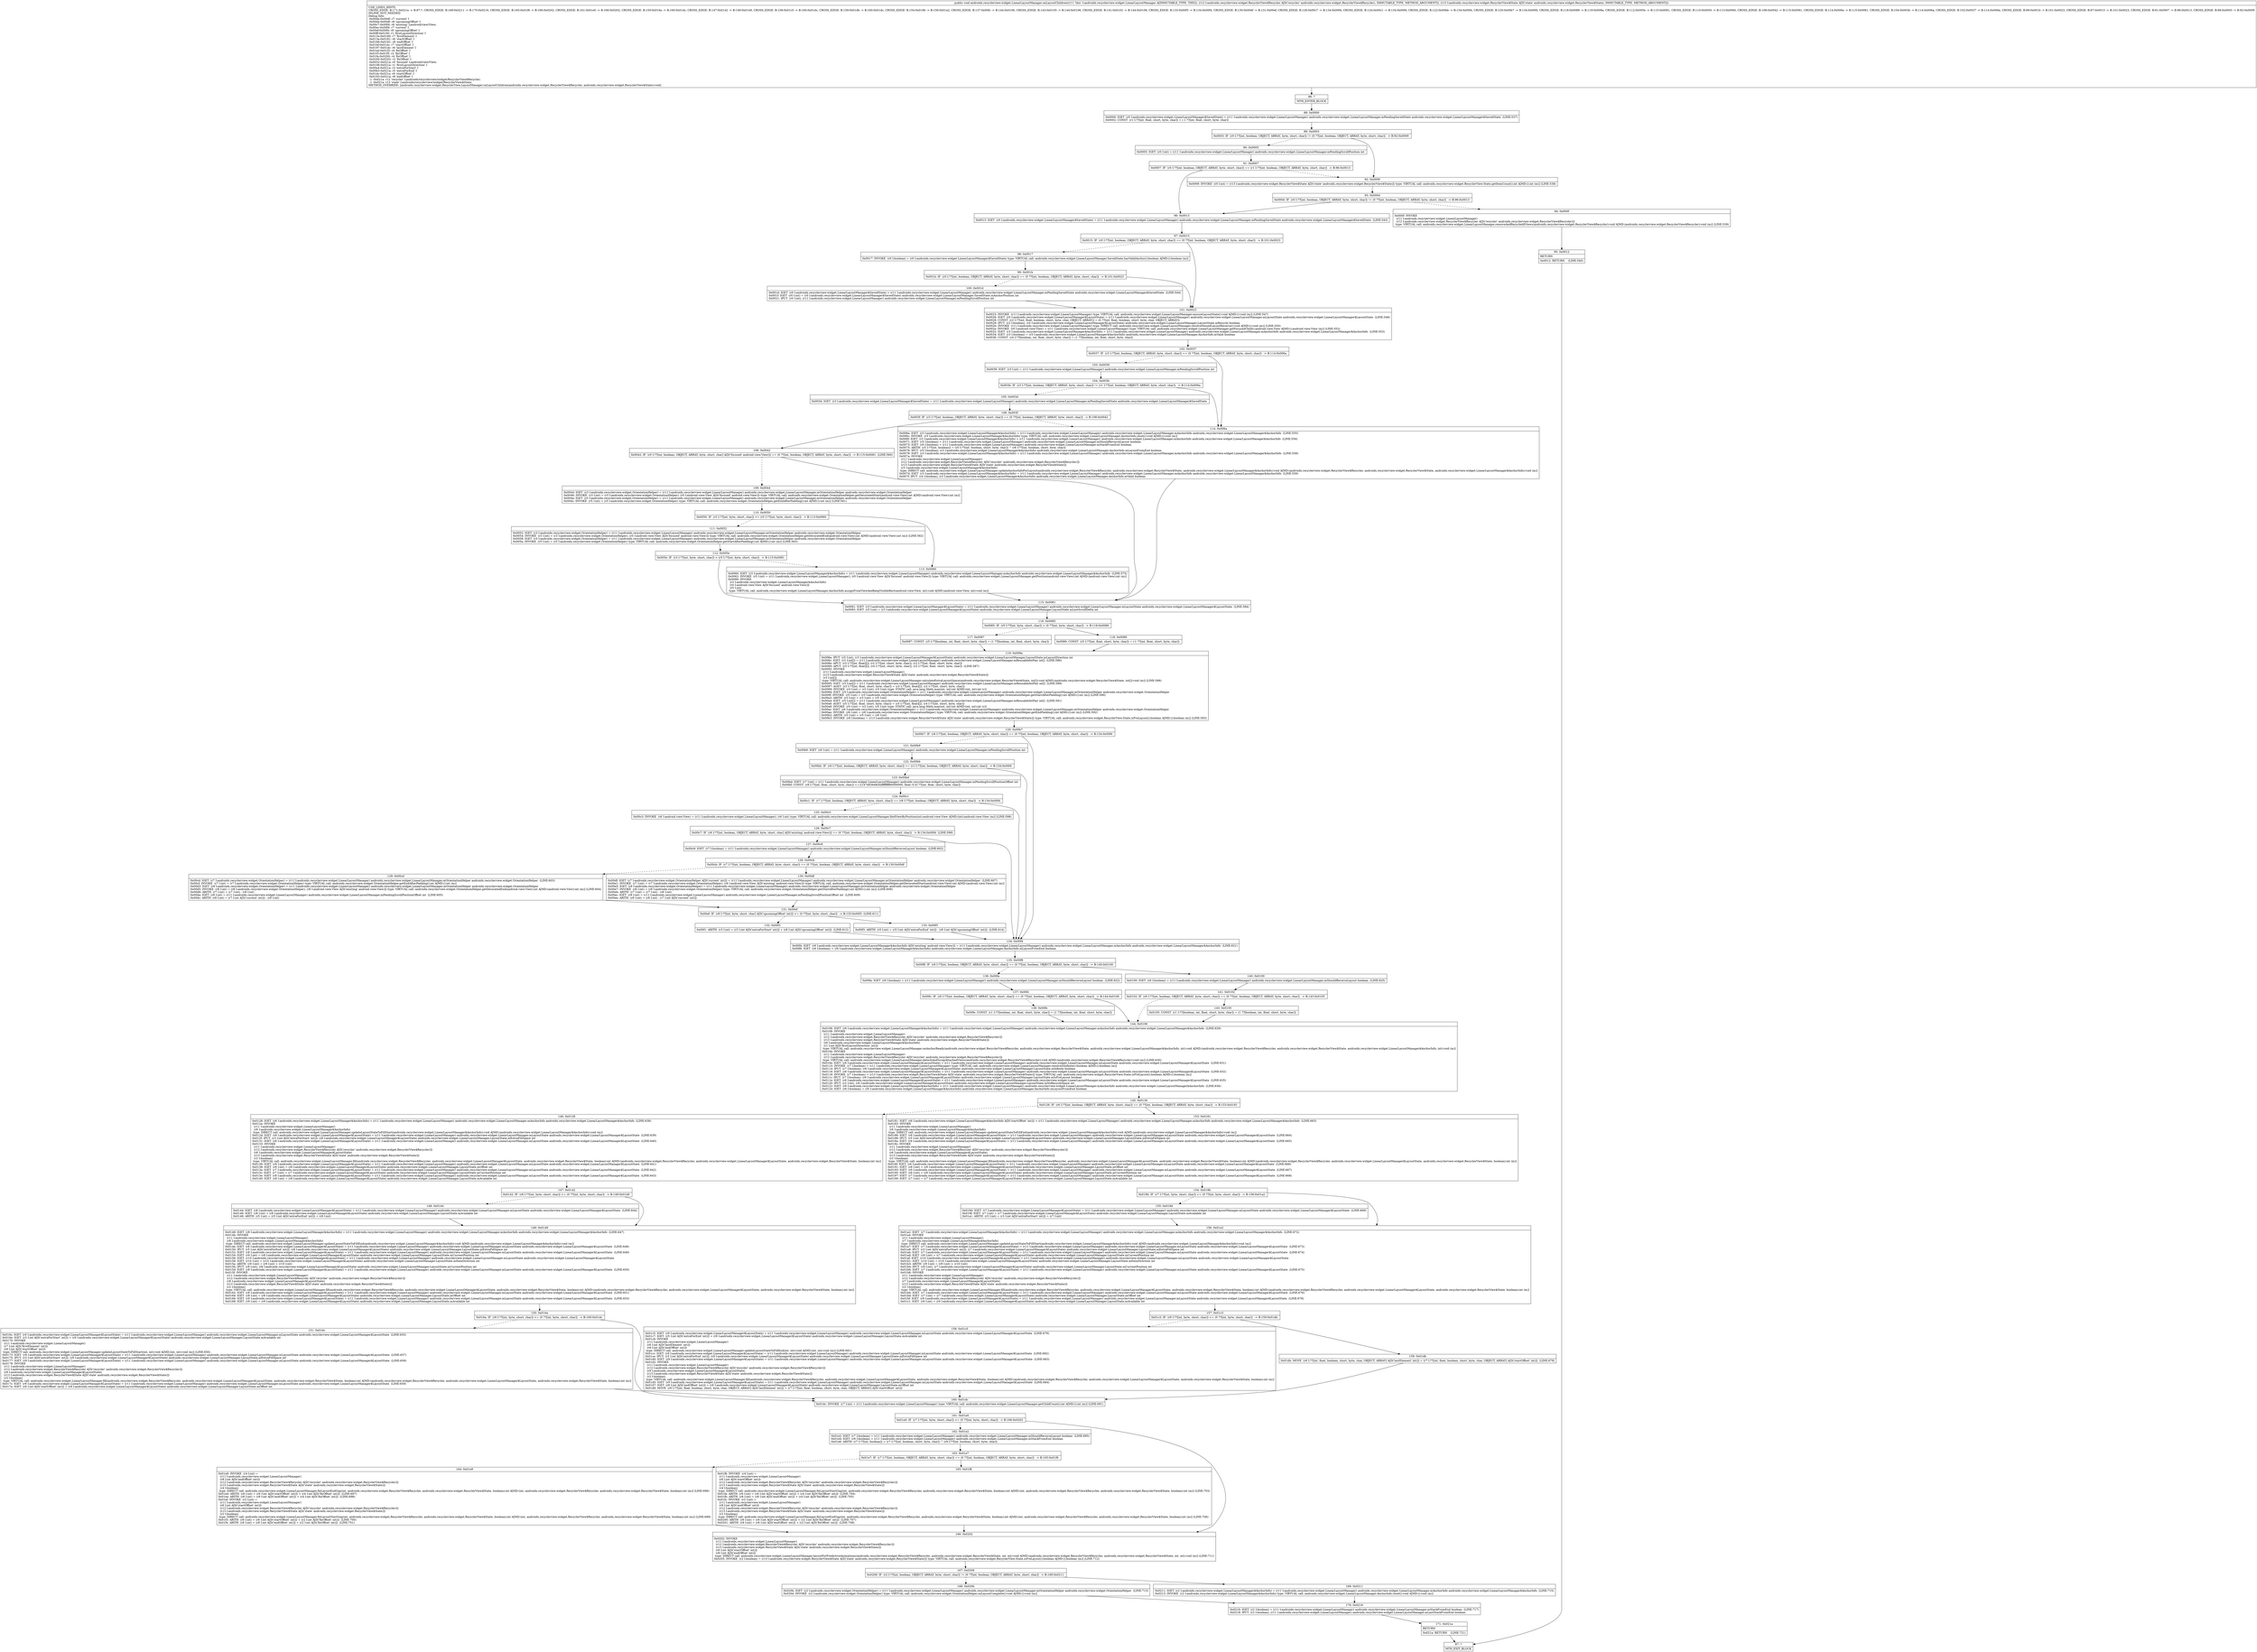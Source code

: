 digraph "CFG forandroidx.recyclerview.widget.LinearLayoutManager.onLayoutChildren(Landroidx\/recyclerview\/widget\/RecyclerView$Recycler;Landroidx\/recyclerview\/widget\/RecyclerView$State;)V" {
Node_86 [shape=record,label="{86\:\ ?|MTH_ENTER_BLOCK\l}"];
Node_88 [shape=record,label="{88\:\ 0x0000|0x0000: IGET  (r0 I:androidx.recyclerview.widget.LinearLayoutManager$SavedState) = (r11 I:androidx.recyclerview.widget.LinearLayoutManager) androidx.recyclerview.widget.LinearLayoutManager.mPendingSavedState androidx.recyclerview.widget.LinearLayoutManager$SavedState  (LINE:537)\l0x0002: CONST  (r1 I:??[int, float, short, byte, char]) = (\-1 ??[int, float, short, byte, char]) \l}"];
Node_89 [shape=record,label="{89\:\ 0x0003|0x0003: IF  (r0 I:??[int, boolean, OBJECT, ARRAY, byte, short, char]) != (0 ??[int, boolean, OBJECT, ARRAY, byte, short, char])  \-\> B:92:0x0009 \l}"];
Node_90 [shape=record,label="{90\:\ 0x0005|0x0005: IGET  (r0 I:int) = (r11 I:androidx.recyclerview.widget.LinearLayoutManager) androidx.recyclerview.widget.LinearLayoutManager.mPendingScrollPosition int \l}"];
Node_91 [shape=record,label="{91\:\ 0x0007|0x0007: IF  (r0 I:??[int, boolean, OBJECT, ARRAY, byte, short, char]) == (r1 I:??[int, boolean, OBJECT, ARRAY, byte, short, char])  \-\> B:96:0x0013 \l}"];
Node_96 [shape=record,label="{96\:\ 0x0013|0x0013: IGET  (r0 I:androidx.recyclerview.widget.LinearLayoutManager$SavedState) = (r11 I:androidx.recyclerview.widget.LinearLayoutManager) androidx.recyclerview.widget.LinearLayoutManager.mPendingSavedState androidx.recyclerview.widget.LinearLayoutManager$SavedState  (LINE:543)\l}"];
Node_97 [shape=record,label="{97\:\ 0x0015|0x0015: IF  (r0 I:??[int, boolean, OBJECT, ARRAY, byte, short, char]) == (0 ??[int, boolean, OBJECT, ARRAY, byte, short, char])  \-\> B:101:0x0023 \l}"];
Node_98 [shape=record,label="{98\:\ 0x0017|0x0017: INVOKE  (r0 I:boolean) = (r0 I:androidx.recyclerview.widget.LinearLayoutManager$SavedState) type: VIRTUAL call: androidx.recyclerview.widget.LinearLayoutManager.SavedState.hasValidAnchor():boolean A[MD:():boolean (m)]\l}"];
Node_99 [shape=record,label="{99\:\ 0x001b|0x001b: IF  (r0 I:??[int, boolean, OBJECT, ARRAY, byte, short, char]) == (0 ??[int, boolean, OBJECT, ARRAY, byte, short, char])  \-\> B:101:0x0023 \l}"];
Node_100 [shape=record,label="{100\:\ 0x001d|0x001d: IGET  (r0 I:androidx.recyclerview.widget.LinearLayoutManager$SavedState) = (r11 I:androidx.recyclerview.widget.LinearLayoutManager) androidx.recyclerview.widget.LinearLayoutManager.mPendingSavedState androidx.recyclerview.widget.LinearLayoutManager$SavedState  (LINE:544)\l0x001f: IGET  (r0 I:int) = (r0 I:androidx.recyclerview.widget.LinearLayoutManager$SavedState) androidx.recyclerview.widget.LinearLayoutManager.SavedState.mAnchorPosition int \l0x0021: IPUT  (r0 I:int), (r11 I:androidx.recyclerview.widget.LinearLayoutManager) androidx.recyclerview.widget.LinearLayoutManager.mPendingScrollPosition int \l}"];
Node_101 [shape=record,label="{101\:\ 0x0023|0x0023: INVOKE  (r11 I:androidx.recyclerview.widget.LinearLayoutManager) type: VIRTUAL call: androidx.recyclerview.widget.LinearLayoutManager.ensureLayoutState():void A[MD:():void (m)] (LINE:547)\l0x0026: IGET  (r0 I:androidx.recyclerview.widget.LinearLayoutManager$LayoutState) = (r11 I:androidx.recyclerview.widget.LinearLayoutManager) androidx.recyclerview.widget.LinearLayoutManager.mLayoutState androidx.recyclerview.widget.LinearLayoutManager$LayoutState  (LINE:548)\l0x0028: CONST  (r2 I:??[int, float, boolean, short, byte, char, OBJECT, ARRAY]) = (0 ??[int, float, boolean, short, byte, char, OBJECT, ARRAY]) \l0x0029: IPUT  (r2 I:boolean), (r0 I:androidx.recyclerview.widget.LinearLayoutManager$LayoutState) androidx.recyclerview.widget.LinearLayoutManager.LayoutState.mRecycle boolean \l0x002b: INVOKE  (r11 I:androidx.recyclerview.widget.LinearLayoutManager) type: DIRECT call: androidx.recyclerview.widget.LinearLayoutManager.resolveShouldLayoutReverse():void A[MD:():void (m)] (LINE:550)\l0x002e: INVOKE  (r0 I:android.view.View) = (r11 I:androidx.recyclerview.widget.LinearLayoutManager) type: VIRTUAL call: androidx.recyclerview.widget.LinearLayoutManager.getFocusedChild():android.view.View A[MD:():android.view.View (m)] (LINE:552)\l0x0032: IGET  (r3 I:androidx.recyclerview.widget.LinearLayoutManager$AnchorInfo) = (r11 I:androidx.recyclerview.widget.LinearLayoutManager) androidx.recyclerview.widget.LinearLayoutManager.mAnchorInfo androidx.recyclerview.widget.LinearLayoutManager$AnchorInfo  (LINE:553)\l0x0034: IGET  (r3 I:boolean) = (r3 I:androidx.recyclerview.widget.LinearLayoutManager$AnchorInfo) androidx.recyclerview.widget.LinearLayoutManager.AnchorInfo.mValid boolean \l0x0036: CONST  (r4 I:??[boolean, int, float, short, byte, char]) = (1 ??[boolean, int, float, short, byte, char]) \l}"];
Node_102 [shape=record,label="{102\:\ 0x0037|0x0037: IF  (r3 I:??[int, boolean, OBJECT, ARRAY, byte, short, char]) == (0 ??[int, boolean, OBJECT, ARRAY, byte, short, char])  \-\> B:114:0x006a \l}"];
Node_103 [shape=record,label="{103\:\ 0x0039|0x0039: IGET  (r3 I:int) = (r11 I:androidx.recyclerview.widget.LinearLayoutManager) androidx.recyclerview.widget.LinearLayoutManager.mPendingScrollPosition int \l}"];
Node_104 [shape=record,label="{104\:\ 0x003b|0x003b: IF  (r3 I:??[int, boolean, OBJECT, ARRAY, byte, short, char]) != (r1 I:??[int, boolean, OBJECT, ARRAY, byte, short, char])  \-\> B:114:0x006a \l}"];
Node_105 [shape=record,label="{105\:\ 0x003d|0x003d: IGET  (r3 I:androidx.recyclerview.widget.LinearLayoutManager$SavedState) = (r11 I:androidx.recyclerview.widget.LinearLayoutManager) androidx.recyclerview.widget.LinearLayoutManager.mPendingSavedState androidx.recyclerview.widget.LinearLayoutManager$SavedState \l}"];
Node_106 [shape=record,label="{106\:\ 0x003f|0x003f: IF  (r3 I:??[int, boolean, OBJECT, ARRAY, byte, short, char]) == (0 ??[int, boolean, OBJECT, ARRAY, byte, short, char])  \-\> B:108:0x0042 \l}"];
Node_108 [shape=record,label="{108\:\ 0x0042|0x0042: IF  (r0 I:??[int, boolean, OBJECT, ARRAY, byte, short, char] A[D('focused' android.view.View)]) == (0 ??[int, boolean, OBJECT, ARRAY, byte, short, char])  \-\> B:115:0x0081  (LINE:560)\l}"];
Node_109 [shape=record,label="{109\:\ 0x0044|0x0044: IGET  (r3 I:androidx.recyclerview.widget.OrientationHelper) = (r11 I:androidx.recyclerview.widget.LinearLayoutManager) androidx.recyclerview.widget.LinearLayoutManager.mOrientationHelper androidx.recyclerview.widget.OrientationHelper \l0x0046: INVOKE  (r3 I:int) = (r3 I:androidx.recyclerview.widget.OrientationHelper), (r0 I:android.view.View A[D('focused' android.view.View)]) type: VIRTUAL call: androidx.recyclerview.widget.OrientationHelper.getDecoratedStart(android.view.View):int A[MD:(android.view.View):int (m)]\l0x004a: IGET  (r5 I:androidx.recyclerview.widget.OrientationHelper) = (r11 I:androidx.recyclerview.widget.LinearLayoutManager) androidx.recyclerview.widget.LinearLayoutManager.mOrientationHelper androidx.recyclerview.widget.OrientationHelper \l0x004c: INVOKE  (r5 I:int) = (r5 I:androidx.recyclerview.widget.OrientationHelper) type: VIRTUAL call: androidx.recyclerview.widget.OrientationHelper.getEndAfterPadding():int A[MD:():int (m)] (LINE:561)\l}"];
Node_110 [shape=record,label="{110\:\ 0x0050|0x0050: IF  (r3 I:??[int, byte, short, char]) \>= (r5 I:??[int, byte, short, char])  \-\> B:113:0x0060 \l}"];
Node_111 [shape=record,label="{111\:\ 0x0052|0x0052: IGET  (r3 I:androidx.recyclerview.widget.OrientationHelper) = (r11 I:androidx.recyclerview.widget.LinearLayoutManager) androidx.recyclerview.widget.LinearLayoutManager.mOrientationHelper androidx.recyclerview.widget.OrientationHelper \l0x0054: INVOKE  (r3 I:int) = (r3 I:androidx.recyclerview.widget.OrientationHelper), (r0 I:android.view.View A[D('focused' android.view.View)]) type: VIRTUAL call: androidx.recyclerview.widget.OrientationHelper.getDecoratedEnd(android.view.View):int A[MD:(android.view.View):int (m)] (LINE:562)\l0x0058: IGET  (r5 I:androidx.recyclerview.widget.OrientationHelper) = (r11 I:androidx.recyclerview.widget.LinearLayoutManager) androidx.recyclerview.widget.LinearLayoutManager.mOrientationHelper androidx.recyclerview.widget.OrientationHelper \l0x005a: INVOKE  (r5 I:int) = (r5 I:androidx.recyclerview.widget.OrientationHelper) type: VIRTUAL call: androidx.recyclerview.widget.OrientationHelper.getStartAfterPadding():int A[MD:():int (m)] (LINE:563)\l}"];
Node_112 [shape=record,label="{112\:\ 0x005e|0x005e: IF  (r3 I:??[int, byte, short, char]) \> (r5 I:??[int, byte, short, char])  \-\> B:115:0x0081 \l}"];
Node_113 [shape=record,label="{113\:\ 0x0060|0x0060: IGET  (r3 I:androidx.recyclerview.widget.LinearLayoutManager$AnchorInfo) = (r11 I:androidx.recyclerview.widget.LinearLayoutManager) androidx.recyclerview.widget.LinearLayoutManager.mAnchorInfo androidx.recyclerview.widget.LinearLayoutManager$AnchorInfo  (LINE:575)\l0x0062: INVOKE  (r5 I:int) = (r11 I:androidx.recyclerview.widget.LinearLayoutManager), (r0 I:android.view.View A[D('focused' android.view.View)]) type: VIRTUAL call: androidx.recyclerview.widget.LinearLayoutManager.getPosition(android.view.View):int A[MD:(android.view.View):int (m)]\l0x0066: INVOKE  \l  (r3 I:androidx.recyclerview.widget.LinearLayoutManager$AnchorInfo)\l  (r0 I:android.view.View A[D('focused' android.view.View)])\l  (r5 I:int)\l type: VIRTUAL call: androidx.recyclerview.widget.LinearLayoutManager.AnchorInfo.assignFromViewAndKeepVisibleRect(android.view.View, int):void A[MD:(android.view.View, int):void (m)]\l}"];
Node_115 [shape=record,label="{115\:\ 0x0081|0x0081: IGET  (r3 I:androidx.recyclerview.widget.LinearLayoutManager$LayoutState) = (r11 I:androidx.recyclerview.widget.LinearLayoutManager) androidx.recyclerview.widget.LinearLayoutManager.mLayoutState androidx.recyclerview.widget.LinearLayoutManager$LayoutState  (LINE:584)\l0x0083: IGET  (r5 I:int) = (r3 I:androidx.recyclerview.widget.LinearLayoutManager$LayoutState) androidx.recyclerview.widget.LinearLayoutManager.LayoutState.mLastScrollDelta int \l}"];
Node_116 [shape=record,label="{116\:\ 0x0085|0x0085: IF  (r5 I:??[int, byte, short, char]) \< (0 ??[int, byte, short, char])  \-\> B:118:0x0089 \l}"];
Node_117 [shape=record,label="{117\:\ 0x0087|0x0087: CONST  (r5 I:??[boolean, int, float, short, byte, char]) = (1 ??[boolean, int, float, short, byte, char]) \l}"];
Node_119 [shape=record,label="{119\:\ 0x008a|0x008a: IPUT  (r5 I:int), (r3 I:androidx.recyclerview.widget.LinearLayoutManager$LayoutState) androidx.recyclerview.widget.LinearLayoutManager.LayoutState.mLayoutDirection int \l0x008c: IGET  (r3 I:int[]) = (r11 I:androidx.recyclerview.widget.LinearLayoutManager) androidx.recyclerview.widget.LinearLayoutManager.mReusableIntPair int[]  (LINE:586)\l0x008e: APUT  (r3 I:??[int, float][]), (r2 I:??[int, short, byte, char]), (r2 I:??[int, float, short, byte, char]) \l0x0090: APUT  (r3 I:??[int, float][]), (r4 I:??[int, short, byte, char]), (r2 I:??[int, float, short, byte, char])  (LINE:587)\l0x0092: INVOKE  \l  (r11 I:androidx.recyclerview.widget.LinearLayoutManager)\l  (r13 I:androidx.recyclerview.widget.RecyclerView$State A[D('state' androidx.recyclerview.widget.RecyclerView$State)])\l  (r3 I:int[])\l type: VIRTUAL call: androidx.recyclerview.widget.LinearLayoutManager.calculateExtraLayoutSpace(androidx.recyclerview.widget.RecyclerView$State, int[]):void A[MD:(androidx.recyclerview.widget.RecyclerView$State, int[]):void (m)] (LINE:588)\l0x0095: IGET  (r3 I:int[]) = (r11 I:androidx.recyclerview.widget.LinearLayoutManager) androidx.recyclerview.widget.LinearLayoutManager.mReusableIntPair int[]  (LINE:589)\l0x0097: AGET  (r3 I:??[int, float, short, byte, char]) = (r3 I:??[int, float][]), (r2 I:??[int, short, byte, char]) \l0x0099: INVOKE  (r3 I:int) = (r2 I:int), (r3 I:int) type: STATIC call: java.lang.Math.max(int, int):int A[MD:(int, int):int (c)]\l0x009d: IGET  (r5 I:androidx.recyclerview.widget.OrientationHelper) = (r11 I:androidx.recyclerview.widget.LinearLayoutManager) androidx.recyclerview.widget.LinearLayoutManager.mOrientationHelper androidx.recyclerview.widget.OrientationHelper \l0x009f: INVOKE  (r5 I:int) = (r5 I:androidx.recyclerview.widget.OrientationHelper) type: VIRTUAL call: androidx.recyclerview.widget.OrientationHelper.getStartAfterPadding():int A[MD:():int (m)] (LINE:590)\l0x00a3: ARITH  (r3 I:int) = (r3 I:int) + (r5 I:int) \l0x00a4: IGET  (r5 I:int[]) = (r11 I:androidx.recyclerview.widget.LinearLayoutManager) androidx.recyclerview.widget.LinearLayoutManager.mReusableIntPair int[]  (LINE:591)\l0x00a6: AGET  (r5 I:??[int, float, short, byte, char]) = (r5 I:??[int, float][]), (r4 I:??[int, short, byte, char]) \l0x00a8: INVOKE  (r5 I:int) = (r2 I:int), (r5 I:int) type: STATIC call: java.lang.Math.max(int, int):int A[MD:(int, int):int (c)]\l0x00ac: IGET  (r6 I:androidx.recyclerview.widget.OrientationHelper) = (r11 I:androidx.recyclerview.widget.LinearLayoutManager) androidx.recyclerview.widget.LinearLayoutManager.mOrientationHelper androidx.recyclerview.widget.OrientationHelper \l0x00ae: INVOKE  (r6 I:int) = (r6 I:androidx.recyclerview.widget.OrientationHelper) type: VIRTUAL call: androidx.recyclerview.widget.OrientationHelper.getEndPadding():int A[MD:():int (m)] (LINE:592)\l0x00b2: ARITH  (r5 I:int) = (r5 I:int) + (r6 I:int) \l0x00b3: INVOKE  (r6 I:boolean) = (r13 I:androidx.recyclerview.widget.RecyclerView$State A[D('state' androidx.recyclerview.widget.RecyclerView$State)]) type: VIRTUAL call: androidx.recyclerview.widget.RecyclerView.State.isPreLayout():boolean A[MD:():boolean (m)] (LINE:593)\l}"];
Node_120 [shape=record,label="{120\:\ 0x00b7|0x00b7: IF  (r6 I:??[int, boolean, OBJECT, ARRAY, byte, short, char]) == (0 ??[int, boolean, OBJECT, ARRAY, byte, short, char])  \-\> B:134:0x00f4 \l}"];
Node_121 [shape=record,label="{121\:\ 0x00b9|0x00b9: IGET  (r6 I:int) = (r11 I:androidx.recyclerview.widget.LinearLayoutManager) androidx.recyclerview.widget.LinearLayoutManager.mPendingScrollPosition int \l}"];
Node_122 [shape=record,label="{122\:\ 0x00bb|0x00bb: IF  (r6 I:??[int, boolean, OBJECT, ARRAY, byte, short, char]) == (r1 I:??[int, boolean, OBJECT, ARRAY, byte, short, char])  \-\> B:134:0x00f4 \l}"];
Node_123 [shape=record,label="{123\:\ 0x00bd|0x00bd: IGET  (r7 I:int) = (r11 I:androidx.recyclerview.widget.LinearLayoutManager) androidx.recyclerview.widget.LinearLayoutManager.mPendingScrollPositionOffset int \l0x00bf: CONST  (r8 I:??[int, float, short, byte, char]) = (\-2147483648(0xffffffff80000000, float:\-0.0) ??[int, float, short, byte, char]) \l}"];
Node_124 [shape=record,label="{124\:\ 0x00c1|0x00c1: IF  (r7 I:??[int, boolean, OBJECT, ARRAY, byte, short, char]) == (r8 I:??[int, boolean, OBJECT, ARRAY, byte, short, char])  \-\> B:134:0x00f4 \l}"];
Node_125 [shape=record,label="{125\:\ 0x00c3|0x00c3: INVOKE  (r6 I:android.view.View) = (r11 I:androidx.recyclerview.widget.LinearLayoutManager), (r6 I:int) type: VIRTUAL call: androidx.recyclerview.widget.LinearLayoutManager.findViewByPosition(int):android.view.View A[MD:(int):android.view.View (m)] (LINE:598)\l}"];
Node_126 [shape=record,label="{126\:\ 0x00c7|0x00c7: IF  (r6 I:??[int, boolean, OBJECT, ARRAY, byte, short, char] A[D('existing' android.view.View)]) == (0 ??[int, boolean, OBJECT, ARRAY, byte, short, char])  \-\> B:134:0x00f4  (LINE:599)\l}"];
Node_127 [shape=record,label="{127\:\ 0x00c9|0x00c9: IGET  (r7 I:boolean) = (r11 I:androidx.recyclerview.widget.LinearLayoutManager) androidx.recyclerview.widget.LinearLayoutManager.mShouldReverseLayout boolean  (LINE:602)\l}"];
Node_128 [shape=record,label="{128\:\ 0x00cb|0x00cb: IF  (r7 I:??[int, boolean, OBJECT, ARRAY, byte, short, char]) == (0 ??[int, boolean, OBJECT, ARRAY, byte, short, char])  \-\> B:130:0x00df \l}"];
Node_129 [shape=record,label="{129\:\ 0x00cd|0x00cd: IGET  (r7 I:androidx.recyclerview.widget.OrientationHelper) = (r11 I:androidx.recyclerview.widget.LinearLayoutManager) androidx.recyclerview.widget.LinearLayoutManager.mOrientationHelper androidx.recyclerview.widget.OrientationHelper  (LINE:603)\l0x00cf: INVOKE  (r7 I:int) = (r7 I:androidx.recyclerview.widget.OrientationHelper) type: VIRTUAL call: androidx.recyclerview.widget.OrientationHelper.getEndAfterPadding():int A[MD:():int (m)]\l0x00d3: IGET  (r8 I:androidx.recyclerview.widget.OrientationHelper) = (r11 I:androidx.recyclerview.widget.LinearLayoutManager) androidx.recyclerview.widget.LinearLayoutManager.mOrientationHelper androidx.recyclerview.widget.OrientationHelper \l0x00d5: INVOKE  (r8 I:int) = (r8 I:androidx.recyclerview.widget.OrientationHelper), (r6 I:android.view.View A[D('existing' android.view.View)]) type: VIRTUAL call: androidx.recyclerview.widget.OrientationHelper.getDecoratedEnd(android.view.View):int A[MD:(android.view.View):int (m)] (LINE:604)\l0x00d9: ARITH  (r7 I:int) = (r7 I:int) \- (r8 I:int) \l0x00da: IGET  (r8 I:int) = (r11 I:androidx.recyclerview.widget.LinearLayoutManager) androidx.recyclerview.widget.LinearLayoutManager.mPendingScrollPositionOffset int  (LINE:605)\l0x00dc: ARITH  (r8 I:int) = (r7 I:int A[D('current' int)]) \- (r8 I:int) \l}"];
Node_131 [shape=record,label="{131\:\ 0x00ef|0x00ef: IF  (r8 I:??[int, byte, short, char] A[D('upcomingOffset' int)]) \<= (0 ??[int, byte, short, char])  \-\> B:133:0x00f3  (LINE:611)\l}"];
Node_132 [shape=record,label="{132\:\ 0x00f1|0x00f1: ARITH  (r3 I:int) = (r3 I:int A[D('extraForStart' int)]) + (r8 I:int A[D('upcomingOffset' int)])  (LINE:612)\l}"];
Node_133 [shape=record,label="{133\:\ 0x00f3|0x00f3: ARITH  (r5 I:int) = (r5 I:int A[D('extraForEnd' int)]) \- (r8 I:int A[D('upcomingOffset' int)])  (LINE:614)\l}"];
Node_130 [shape=record,label="{130\:\ 0x00df|0x00df: IGET  (r7 I:androidx.recyclerview.widget.OrientationHelper A[D('current' int)]) = (r11 I:androidx.recyclerview.widget.LinearLayoutManager) androidx.recyclerview.widget.LinearLayoutManager.mOrientationHelper androidx.recyclerview.widget.OrientationHelper  (LINE:607)\l0x00e1: INVOKE  (r7 I:int) = (r7 I:androidx.recyclerview.widget.OrientationHelper), (r6 I:android.view.View A[D('existing' android.view.View)]) type: VIRTUAL call: androidx.recyclerview.widget.OrientationHelper.getDecoratedStart(android.view.View):int A[MD:(android.view.View):int (m)]\l0x00e5: IGET  (r8 I:androidx.recyclerview.widget.OrientationHelper) = (r11 I:androidx.recyclerview.widget.LinearLayoutManager) androidx.recyclerview.widget.LinearLayoutManager.mOrientationHelper androidx.recyclerview.widget.OrientationHelper \l0x00e7: INVOKE  (r8 I:int) = (r8 I:androidx.recyclerview.widget.OrientationHelper) type: VIRTUAL call: androidx.recyclerview.widget.OrientationHelper.getStartAfterPadding():int A[MD:():int (m)] (LINE:608)\l0x00eb: ARITH  (r7 I:int) = (r7 I:int) \- (r8 I:int) \l0x00ec: IGET  (r8 I:int) = (r11 I:androidx.recyclerview.widget.LinearLayoutManager) androidx.recyclerview.widget.LinearLayoutManager.mPendingScrollPositionOffset int  (LINE:609)\l0x00ee: ARITH  (r8 I:int) = (r8 I:int) \- (r7 I:int A[D('current' int)]) \l}"];
Node_134 [shape=record,label="{134\:\ 0x00f4|0x00f4: IGET  (r6 I:androidx.recyclerview.widget.LinearLayoutManager$AnchorInfo A[D('existing' android.view.View)]) = (r11 I:androidx.recyclerview.widget.LinearLayoutManager) androidx.recyclerview.widget.LinearLayoutManager.mAnchorInfo androidx.recyclerview.widget.LinearLayoutManager$AnchorInfo  (LINE:621)\l0x00f6: IGET  (r6 I:boolean) = (r6 I:androidx.recyclerview.widget.LinearLayoutManager$AnchorInfo) androidx.recyclerview.widget.LinearLayoutManager.AnchorInfo.mLayoutFromEnd boolean \l}"];
Node_135 [shape=record,label="{135\:\ 0x00f8|0x00f8: IF  (r6 I:??[int, boolean, OBJECT, ARRAY, byte, short, char]) == (0 ??[int, boolean, OBJECT, ARRAY, byte, short, char])  \-\> B:140:0x0100 \l}"];
Node_136 [shape=record,label="{136\:\ 0x00fa|0x00fa: IGET  (r6 I:boolean) = (r11 I:androidx.recyclerview.widget.LinearLayoutManager) androidx.recyclerview.widget.LinearLayoutManager.mShouldReverseLayout boolean  (LINE:622)\l}"];
Node_137 [shape=record,label="{137\:\ 0x00fc|0x00fc: IF  (r6 I:??[int, boolean, OBJECT, ARRAY, byte, short, char]) == (0 ??[int, boolean, OBJECT, ARRAY, byte, short, char])  \-\> B:144:0x0106 \l}"];
Node_138 [shape=record,label="{138\:\ 0x00fe|0x00fe: CONST  (r1 I:??[boolean, int, float, short, byte, char]) = (1 ??[boolean, int, float, short, byte, char]) \l}"];
Node_144 [shape=record,label="{144\:\ 0x0106|0x0106: IGET  (r6 I:androidx.recyclerview.widget.LinearLayoutManager$AnchorInfo) = (r11 I:androidx.recyclerview.widget.LinearLayoutManager) androidx.recyclerview.widget.LinearLayoutManager.mAnchorInfo androidx.recyclerview.widget.LinearLayoutManager$AnchorInfo  (LINE:629)\l0x0108: INVOKE  \l  (r11 I:androidx.recyclerview.widget.LinearLayoutManager)\l  (r12 I:androidx.recyclerview.widget.RecyclerView$Recycler A[D('recycler' androidx.recyclerview.widget.RecyclerView$Recycler)])\l  (r13 I:androidx.recyclerview.widget.RecyclerView$State A[D('state' androidx.recyclerview.widget.RecyclerView$State)])\l  (r6 I:androidx.recyclerview.widget.LinearLayoutManager$AnchorInfo)\l  (r1 I:int A[D('firstLayoutDirection' int)])\l type: VIRTUAL call: androidx.recyclerview.widget.LinearLayoutManager.onAnchorReady(androidx.recyclerview.widget.RecyclerView$Recycler, androidx.recyclerview.widget.RecyclerView$State, androidx.recyclerview.widget.LinearLayoutManager$AnchorInfo, int):void A[MD:(androidx.recyclerview.widget.RecyclerView$Recycler, androidx.recyclerview.widget.RecyclerView$State, androidx.recyclerview.widget.LinearLayoutManager$AnchorInfo, int):void (m)]\l0x010b: INVOKE  \l  (r11 I:androidx.recyclerview.widget.LinearLayoutManager)\l  (r12 I:androidx.recyclerview.widget.RecyclerView$Recycler A[D('recycler' androidx.recyclerview.widget.RecyclerView$Recycler)])\l type: VIRTUAL call: androidx.recyclerview.widget.LinearLayoutManager.detachAndScrapAttachedViews(androidx.recyclerview.widget.RecyclerView$Recycler):void A[MD:(androidx.recyclerview.widget.RecyclerView$Recycler):void (m)] (LINE:630)\l0x010e: IGET  (r6 I:androidx.recyclerview.widget.LinearLayoutManager$LayoutState) = (r11 I:androidx.recyclerview.widget.LinearLayoutManager) androidx.recyclerview.widget.LinearLayoutManager.mLayoutState androidx.recyclerview.widget.LinearLayoutManager$LayoutState  (LINE:631)\l0x0110: INVOKE  (r7 I:boolean) = (r11 I:androidx.recyclerview.widget.LinearLayoutManager) type: VIRTUAL call: androidx.recyclerview.widget.LinearLayoutManager.resolveIsInfinite():boolean A[MD:():boolean (m)]\l0x0114: IPUT  (r7 I:boolean), (r6 I:androidx.recyclerview.widget.LinearLayoutManager$LayoutState) androidx.recyclerview.widget.LinearLayoutManager.LayoutState.mInfinite boolean \l0x0116: IGET  (r6 I:androidx.recyclerview.widget.LinearLayoutManager$LayoutState) = (r11 I:androidx.recyclerview.widget.LinearLayoutManager) androidx.recyclerview.widget.LinearLayoutManager.mLayoutState androidx.recyclerview.widget.LinearLayoutManager$LayoutState  (LINE:632)\l0x0118: INVOKE  (r7 I:boolean) = (r13 I:androidx.recyclerview.widget.RecyclerView$State A[D('state' androidx.recyclerview.widget.RecyclerView$State)]) type: VIRTUAL call: androidx.recyclerview.widget.RecyclerView.State.isPreLayout():boolean A[MD:():boolean (m)]\l0x011c: IPUT  (r7 I:boolean), (r6 I:androidx.recyclerview.widget.LinearLayoutManager$LayoutState) androidx.recyclerview.widget.LinearLayoutManager.LayoutState.mIsPreLayout boolean \l0x011e: IGET  (r6 I:androidx.recyclerview.widget.LinearLayoutManager$LayoutState) = (r11 I:androidx.recyclerview.widget.LinearLayoutManager) androidx.recyclerview.widget.LinearLayoutManager.mLayoutState androidx.recyclerview.widget.LinearLayoutManager$LayoutState  (LINE:635)\l0x0120: IPUT  (r2 I:int), (r6 I:androidx.recyclerview.widget.LinearLayoutManager$LayoutState) androidx.recyclerview.widget.LinearLayoutManager.LayoutState.mNoRecycleSpace int \l0x0122: IGET  (r6 I:androidx.recyclerview.widget.LinearLayoutManager$AnchorInfo) = (r11 I:androidx.recyclerview.widget.LinearLayoutManager) androidx.recyclerview.widget.LinearLayoutManager.mAnchorInfo androidx.recyclerview.widget.LinearLayoutManager$AnchorInfo  (LINE:636)\l0x0124: IGET  (r6 I:boolean) = (r6 I:androidx.recyclerview.widget.LinearLayoutManager$AnchorInfo) androidx.recyclerview.widget.LinearLayoutManager.AnchorInfo.mLayoutFromEnd boolean \l}"];
Node_145 [shape=record,label="{145\:\ 0x0126|0x0126: IF  (r6 I:??[int, boolean, OBJECT, ARRAY, byte, short, char]) == (0 ??[int, boolean, OBJECT, ARRAY, byte, short, char])  \-\> B:153:0x0181 \l}"];
Node_146 [shape=record,label="{146\:\ 0x0128|0x0128: IGET  (r6 I:androidx.recyclerview.widget.LinearLayoutManager$AnchorInfo) = (r11 I:androidx.recyclerview.widget.LinearLayoutManager) androidx.recyclerview.widget.LinearLayoutManager.mAnchorInfo androidx.recyclerview.widget.LinearLayoutManager$AnchorInfo  (LINE:638)\l0x012a: INVOKE  \l  (r11 I:androidx.recyclerview.widget.LinearLayoutManager)\l  (r6 I:androidx.recyclerview.widget.LinearLayoutManager$AnchorInfo)\l type: DIRECT call: androidx.recyclerview.widget.LinearLayoutManager.updateLayoutStateToFillStart(androidx.recyclerview.widget.LinearLayoutManager$AnchorInfo):void A[MD:(androidx.recyclerview.widget.LinearLayoutManager$AnchorInfo):void (m)]\l0x012d: IGET  (r6 I:androidx.recyclerview.widget.LinearLayoutManager$LayoutState) = (r11 I:androidx.recyclerview.widget.LinearLayoutManager) androidx.recyclerview.widget.LinearLayoutManager.mLayoutState androidx.recyclerview.widget.LinearLayoutManager$LayoutState  (LINE:639)\l0x012f: IPUT  (r3 I:int A[D('extraForStart' int)]), (r6 I:androidx.recyclerview.widget.LinearLayoutManager$LayoutState) androidx.recyclerview.widget.LinearLayoutManager.LayoutState.mExtraFillSpace int \l0x0131: IGET  (r6 I:androidx.recyclerview.widget.LinearLayoutManager$LayoutState) = (r11 I:androidx.recyclerview.widget.LinearLayoutManager) androidx.recyclerview.widget.LinearLayoutManager.mLayoutState androidx.recyclerview.widget.LinearLayoutManager$LayoutState  (LINE:640)\l0x0133: INVOKE  \l  (r11 I:androidx.recyclerview.widget.LinearLayoutManager)\l  (r12 I:androidx.recyclerview.widget.RecyclerView$Recycler A[D('recycler' androidx.recyclerview.widget.RecyclerView$Recycler)])\l  (r6 I:androidx.recyclerview.widget.LinearLayoutManager$LayoutState)\l  (r13 I:androidx.recyclerview.widget.RecyclerView$State A[D('state' androidx.recyclerview.widget.RecyclerView$State)])\l  (r2 I:boolean)\l type: VIRTUAL call: androidx.recyclerview.widget.LinearLayoutManager.fill(androidx.recyclerview.widget.RecyclerView$Recycler, androidx.recyclerview.widget.LinearLayoutManager$LayoutState, androidx.recyclerview.widget.RecyclerView$State, boolean):int A[MD:(androidx.recyclerview.widget.RecyclerView$Recycler, androidx.recyclerview.widget.LinearLayoutManager$LayoutState, androidx.recyclerview.widget.RecyclerView$State, boolean):int (m)]\l0x0136: IGET  (r6 I:androidx.recyclerview.widget.LinearLayoutManager$LayoutState) = (r11 I:androidx.recyclerview.widget.LinearLayoutManager) androidx.recyclerview.widget.LinearLayoutManager.mLayoutState androidx.recyclerview.widget.LinearLayoutManager$LayoutState  (LINE:641)\l0x0138: IGET  (r6 I:int) = (r6 I:androidx.recyclerview.widget.LinearLayoutManager$LayoutState) androidx.recyclerview.widget.LinearLayoutManager.LayoutState.mOffset int \l0x013a: IGET  (r7 I:androidx.recyclerview.widget.LinearLayoutManager$LayoutState) = (r11 I:androidx.recyclerview.widget.LinearLayoutManager) androidx.recyclerview.widget.LinearLayoutManager.mLayoutState androidx.recyclerview.widget.LinearLayoutManager$LayoutState  (LINE:642)\l0x013c: IGET  (r7 I:int) = (r7 I:androidx.recyclerview.widget.LinearLayoutManager$LayoutState) androidx.recyclerview.widget.LinearLayoutManager.LayoutState.mCurrentPosition int \l0x013e: IGET  (r8 I:androidx.recyclerview.widget.LinearLayoutManager$LayoutState) = (r11 I:androidx.recyclerview.widget.LinearLayoutManager) androidx.recyclerview.widget.LinearLayoutManager.mLayoutState androidx.recyclerview.widget.LinearLayoutManager$LayoutState  (LINE:643)\l0x0140: IGET  (r8 I:int) = (r8 I:androidx.recyclerview.widget.LinearLayoutManager$LayoutState) androidx.recyclerview.widget.LinearLayoutManager.LayoutState.mAvailable int \l}"];
Node_147 [shape=record,label="{147\:\ 0x0142|0x0142: IF  (r8 I:??[int, byte, short, char]) \<= (0 ??[int, byte, short, char])  \-\> B:149:0x0149 \l}"];
Node_148 [shape=record,label="{148\:\ 0x0144|0x0144: IGET  (r8 I:androidx.recyclerview.widget.LinearLayoutManager$LayoutState) = (r11 I:androidx.recyclerview.widget.LinearLayoutManager) androidx.recyclerview.widget.LinearLayoutManager.mLayoutState androidx.recyclerview.widget.LinearLayoutManager$LayoutState  (LINE:644)\l0x0146: IGET  (r8 I:int) = (r8 I:androidx.recyclerview.widget.LinearLayoutManager$LayoutState) androidx.recyclerview.widget.LinearLayoutManager.LayoutState.mAvailable int \l0x0148: ARITH  (r5 I:int) = (r5 I:int A[D('extraForEnd' int)]) + (r8 I:int) \l}"];
Node_149 [shape=record,label="{149\:\ 0x0149|0x0149: IGET  (r8 I:androidx.recyclerview.widget.LinearLayoutManager$AnchorInfo) = (r11 I:androidx.recyclerview.widget.LinearLayoutManager) androidx.recyclerview.widget.LinearLayoutManager.mAnchorInfo androidx.recyclerview.widget.LinearLayoutManager$AnchorInfo  (LINE:647)\l0x014b: INVOKE  \l  (r11 I:androidx.recyclerview.widget.LinearLayoutManager)\l  (r8 I:androidx.recyclerview.widget.LinearLayoutManager$AnchorInfo)\l type: DIRECT call: androidx.recyclerview.widget.LinearLayoutManager.updateLayoutStateToFillEnd(androidx.recyclerview.widget.LinearLayoutManager$AnchorInfo):void A[MD:(androidx.recyclerview.widget.LinearLayoutManager$AnchorInfo):void (m)]\l0x014e: IGET  (r8 I:androidx.recyclerview.widget.LinearLayoutManager$LayoutState) = (r11 I:androidx.recyclerview.widget.LinearLayoutManager) androidx.recyclerview.widget.LinearLayoutManager.mLayoutState androidx.recyclerview.widget.LinearLayoutManager$LayoutState  (LINE:648)\l0x0150: IPUT  (r5 I:int A[D('extraForEnd' int)]), (r8 I:androidx.recyclerview.widget.LinearLayoutManager$LayoutState) androidx.recyclerview.widget.LinearLayoutManager.LayoutState.mExtraFillSpace int \l0x0152: IGET  (r8 I:androidx.recyclerview.widget.LinearLayoutManager$LayoutState) = (r11 I:androidx.recyclerview.widget.LinearLayoutManager) androidx.recyclerview.widget.LinearLayoutManager.mLayoutState androidx.recyclerview.widget.LinearLayoutManager$LayoutState  (LINE:649)\l0x0154: IGET  (r9 I:int) = (r8 I:androidx.recyclerview.widget.LinearLayoutManager$LayoutState) androidx.recyclerview.widget.LinearLayoutManager.LayoutState.mCurrentPosition int \l0x0156: IGET  (r10 I:androidx.recyclerview.widget.LinearLayoutManager$LayoutState) = (r11 I:androidx.recyclerview.widget.LinearLayoutManager) androidx.recyclerview.widget.LinearLayoutManager.mLayoutState androidx.recyclerview.widget.LinearLayoutManager$LayoutState \l0x0158: IGET  (r10 I:int) = (r10 I:androidx.recyclerview.widget.LinearLayoutManager$LayoutState) androidx.recyclerview.widget.LinearLayoutManager.LayoutState.mItemDirection int \l0x015a: ARITH  (r9 I:int) = (r9 I:int) + (r10 I:int) \l0x015b: IPUT  (r9 I:int), (r8 I:androidx.recyclerview.widget.LinearLayoutManager$LayoutState) androidx.recyclerview.widget.LinearLayoutManager.LayoutState.mCurrentPosition int \l0x015d: IGET  (r8 I:androidx.recyclerview.widget.LinearLayoutManager$LayoutState) = (r11 I:androidx.recyclerview.widget.LinearLayoutManager) androidx.recyclerview.widget.LinearLayoutManager.mLayoutState androidx.recyclerview.widget.LinearLayoutManager$LayoutState  (LINE:650)\l0x015f: INVOKE  \l  (r11 I:androidx.recyclerview.widget.LinearLayoutManager)\l  (r12 I:androidx.recyclerview.widget.RecyclerView$Recycler A[D('recycler' androidx.recyclerview.widget.RecyclerView$Recycler)])\l  (r8 I:androidx.recyclerview.widget.LinearLayoutManager$LayoutState)\l  (r13 I:androidx.recyclerview.widget.RecyclerView$State A[D('state' androidx.recyclerview.widget.RecyclerView$State)])\l  (r2 I:boolean)\l type: VIRTUAL call: androidx.recyclerview.widget.LinearLayoutManager.fill(androidx.recyclerview.widget.RecyclerView$Recycler, androidx.recyclerview.widget.LinearLayoutManager$LayoutState, androidx.recyclerview.widget.RecyclerView$State, boolean):int A[MD:(androidx.recyclerview.widget.RecyclerView$Recycler, androidx.recyclerview.widget.LinearLayoutManager$LayoutState, androidx.recyclerview.widget.RecyclerView$State, boolean):int (m)]\l0x0162: IGET  (r8 I:androidx.recyclerview.widget.LinearLayoutManager$LayoutState) = (r11 I:androidx.recyclerview.widget.LinearLayoutManager) androidx.recyclerview.widget.LinearLayoutManager.mLayoutState androidx.recyclerview.widget.LinearLayoutManager$LayoutState  (LINE:651)\l0x0164: IGET  (r8 I:int) = (r8 I:androidx.recyclerview.widget.LinearLayoutManager$LayoutState) androidx.recyclerview.widget.LinearLayoutManager.LayoutState.mOffset int \l0x0166: IGET  (r9 I:androidx.recyclerview.widget.LinearLayoutManager$LayoutState) = (r11 I:androidx.recyclerview.widget.LinearLayoutManager) androidx.recyclerview.widget.LinearLayoutManager.mLayoutState androidx.recyclerview.widget.LinearLayoutManager$LayoutState  (LINE:653)\l0x0168: IGET  (r9 I:int) = (r9 I:androidx.recyclerview.widget.LinearLayoutManager$LayoutState) androidx.recyclerview.widget.LinearLayoutManager.LayoutState.mAvailable int \l}"];
Node_150 [shape=record,label="{150\:\ 0x016a|0x016a: IF  (r9 I:??[int, byte, short, char]) \<= (0 ??[int, byte, short, char])  \-\> B:160:0x01dc \l}"];
Node_151 [shape=record,label="{151\:\ 0x016c|0x016c: IGET  (r9 I:androidx.recyclerview.widget.LinearLayoutManager$LayoutState) = (r11 I:androidx.recyclerview.widget.LinearLayoutManager) androidx.recyclerview.widget.LinearLayoutManager.mLayoutState androidx.recyclerview.widget.LinearLayoutManager$LayoutState  (LINE:655)\l0x016e: IGET  (r3 I:int A[D('extraForStart' int)]) = (r9 I:androidx.recyclerview.widget.LinearLayoutManager$LayoutState) androidx.recyclerview.widget.LinearLayoutManager.LayoutState.mAvailable int \l0x0170: INVOKE  \l  (r11 I:androidx.recyclerview.widget.LinearLayoutManager)\l  (r7 I:int A[D('firstElement' int)])\l  (r6 I:int A[D('startOffset' int)])\l type: DIRECT call: androidx.recyclerview.widget.LinearLayoutManager.updateLayoutStateToFillStart(int, int):void A[MD:(int, int):void (m)] (LINE:656)\l0x0173: IGET  (r9 I:androidx.recyclerview.widget.LinearLayoutManager$LayoutState) = (r11 I:androidx.recyclerview.widget.LinearLayoutManager) androidx.recyclerview.widget.LinearLayoutManager.mLayoutState androidx.recyclerview.widget.LinearLayoutManager$LayoutState  (LINE:657)\l0x0175: IPUT  (r3 I:int A[D('extraForStart' int)]), (r9 I:androidx.recyclerview.widget.LinearLayoutManager$LayoutState) androidx.recyclerview.widget.LinearLayoutManager.LayoutState.mExtraFillSpace int \l0x0177: IGET  (r9 I:androidx.recyclerview.widget.LinearLayoutManager$LayoutState) = (r11 I:androidx.recyclerview.widget.LinearLayoutManager) androidx.recyclerview.widget.LinearLayoutManager.mLayoutState androidx.recyclerview.widget.LinearLayoutManager$LayoutState  (LINE:658)\l0x0179: INVOKE  \l  (r11 I:androidx.recyclerview.widget.LinearLayoutManager)\l  (r12 I:androidx.recyclerview.widget.RecyclerView$Recycler A[D('recycler' androidx.recyclerview.widget.RecyclerView$Recycler)])\l  (r9 I:androidx.recyclerview.widget.LinearLayoutManager$LayoutState)\l  (r13 I:androidx.recyclerview.widget.RecyclerView$State A[D('state' androidx.recyclerview.widget.RecyclerView$State)])\l  (r2 I:boolean)\l type: VIRTUAL call: androidx.recyclerview.widget.LinearLayoutManager.fill(androidx.recyclerview.widget.RecyclerView$Recycler, androidx.recyclerview.widget.LinearLayoutManager$LayoutState, androidx.recyclerview.widget.RecyclerView$State, boolean):int A[MD:(androidx.recyclerview.widget.RecyclerView$Recycler, androidx.recyclerview.widget.LinearLayoutManager$LayoutState, androidx.recyclerview.widget.RecyclerView$State, boolean):int (m)]\l0x017c: IGET  (r9 I:androidx.recyclerview.widget.LinearLayoutManager$LayoutState) = (r11 I:androidx.recyclerview.widget.LinearLayoutManager) androidx.recyclerview.widget.LinearLayoutManager.mLayoutState androidx.recyclerview.widget.LinearLayoutManager$LayoutState  (LINE:659)\l0x017e: IGET  (r6 I:int A[D('startOffset' int)]) = (r9 I:androidx.recyclerview.widget.LinearLayoutManager$LayoutState) androidx.recyclerview.widget.LinearLayoutManager.LayoutState.mOffset int \l}"];
Node_160 [shape=record,label="{160\:\ 0x01dc|0x01dc: INVOKE  (r7 I:int) = (r11 I:androidx.recyclerview.widget.LinearLayoutManager) type: VIRTUAL call: androidx.recyclerview.widget.LinearLayoutManager.getChildCount():int A[MD:():int (m)] (LINE:691)\l}"];
Node_161 [shape=record,label="{161\:\ 0x01e0|0x01e0: IF  (r7 I:??[int, byte, short, char]) \<= (0 ??[int, byte, short, char])  \-\> B:166:0x0202 \l}"];
Node_162 [shape=record,label="{162\:\ 0x01e2|0x01e2: IGET  (r7 I:boolean) = (r11 I:androidx.recyclerview.widget.LinearLayoutManager) androidx.recyclerview.widget.LinearLayoutManager.mShouldReverseLayout boolean  (LINE:695)\l0x01e4: IGET  (r9 I:boolean) = (r11 I:androidx.recyclerview.widget.LinearLayoutManager) androidx.recyclerview.widget.LinearLayoutManager.mStackFromEnd boolean \l0x01e6: ARITH  (r7 I:??[int, boolean]) = (r7 I:??[int, boolean, short, byte, char]) ^ (r9 I:??[int, boolean, short, byte, char]) \l}"];
Node_163 [shape=record,label="{163\:\ 0x01e7|0x01e7: IF  (r7 I:??[int, boolean, OBJECT, ARRAY, byte, short, char]) == (0 ??[int, boolean, OBJECT, ARRAY, byte, short, char])  \-\> B:165:0x01f6 \l}"];
Node_164 [shape=record,label="{164\:\ 0x01e9|0x01e9: INVOKE  (r4 I:int) = \l  (r11 I:androidx.recyclerview.widget.LinearLayoutManager)\l  (r8 I:int A[D('endOffset' int)])\l  (r12 I:androidx.recyclerview.widget.RecyclerView$Recycler A[D('recycler' androidx.recyclerview.widget.RecyclerView$Recycler)])\l  (r13 I:androidx.recyclerview.widget.RecyclerView$State A[D('state' androidx.recyclerview.widget.RecyclerView$State)])\l  (r4 I:boolean)\l type: DIRECT call: androidx.recyclerview.widget.LinearLayoutManager.fixLayoutEndGap(int, androidx.recyclerview.widget.RecyclerView$Recycler, androidx.recyclerview.widget.RecyclerView$State, boolean):int A[MD:(int, androidx.recyclerview.widget.RecyclerView$Recycler, androidx.recyclerview.widget.RecyclerView$State, boolean):int (m)] (LINE:696)\l0x01ed: ARITH  (r6 I:int) = (r6 I:int A[D('startOffset' int)]) + (r4 I:int A[D('fixOffset' int)])  (LINE:697)\l0x01ee: ARITH  (r8 I:int) = (r8 I:int A[D('endOffset' int)]) + (r4 I:int A[D('fixOffset' int)])  (LINE:698)\l0x01ef: INVOKE  (r2 I:int) = \l  (r11 I:androidx.recyclerview.widget.LinearLayoutManager)\l  (r6 I:int A[D('startOffset' int)])\l  (r12 I:androidx.recyclerview.widget.RecyclerView$Recycler A[D('recycler' androidx.recyclerview.widget.RecyclerView$Recycler)])\l  (r13 I:androidx.recyclerview.widget.RecyclerView$State A[D('state' androidx.recyclerview.widget.RecyclerView$State)])\l  (r2 I:boolean)\l type: DIRECT call: androidx.recyclerview.widget.LinearLayoutManager.fixLayoutStartGap(int, androidx.recyclerview.widget.RecyclerView$Recycler, androidx.recyclerview.widget.RecyclerView$State, boolean):int A[MD:(int, androidx.recyclerview.widget.RecyclerView$Recycler, androidx.recyclerview.widget.RecyclerView$State, boolean):int (m)] (LINE:699)\l0x01f3: ARITH  (r6 I:int) = (r6 I:int A[D('startOffset' int)]) + (r2 I:int A[D('fixOffset' int)])  (LINE:700)\l0x01f4: ARITH  (r8 I:int) = (r8 I:int A[D('endOffset' int)]) + (r2 I:int A[D('fixOffset' int)])  (LINE:701)\l}"];
Node_165 [shape=record,label="{165\:\ 0x01f6|0x01f6: INVOKE  (r4 I:int) = \l  (r11 I:androidx.recyclerview.widget.LinearLayoutManager)\l  (r6 I:int A[D('startOffset' int)])\l  (r12 I:androidx.recyclerview.widget.RecyclerView$Recycler A[D('recycler' androidx.recyclerview.widget.RecyclerView$Recycler)])\l  (r13 I:androidx.recyclerview.widget.RecyclerView$State A[D('state' androidx.recyclerview.widget.RecyclerView$State)])\l  (r4 I:boolean)\l type: DIRECT call: androidx.recyclerview.widget.LinearLayoutManager.fixLayoutStartGap(int, androidx.recyclerview.widget.RecyclerView$Recycler, androidx.recyclerview.widget.RecyclerView$State, boolean):int A[MD:(int, androidx.recyclerview.widget.RecyclerView$Recycler, androidx.recyclerview.widget.RecyclerView$State, boolean):int (m)] (LINE:703)\l0x01fa: ARITH  (r6 I:int) = (r6 I:int A[D('startOffset' int)]) + (r4 I:int A[D('fixOffset' int)])  (LINE:704)\l0x01fb: ARITH  (r8 I:int) = (r8 I:int A[D('endOffset' int)]) + (r4 I:int A[D('fixOffset' int)])  (LINE:705)\l0x01fc: INVOKE  (r2 I:int) = \l  (r11 I:androidx.recyclerview.widget.LinearLayoutManager)\l  (r8 I:int A[D('endOffset' int)])\l  (r12 I:androidx.recyclerview.widget.RecyclerView$Recycler A[D('recycler' androidx.recyclerview.widget.RecyclerView$Recycler)])\l  (r13 I:androidx.recyclerview.widget.RecyclerView$State A[D('state' androidx.recyclerview.widget.RecyclerView$State)])\l  (r2 I:boolean)\l type: DIRECT call: androidx.recyclerview.widget.LinearLayoutManager.fixLayoutEndGap(int, androidx.recyclerview.widget.RecyclerView$Recycler, androidx.recyclerview.widget.RecyclerView$State, boolean):int A[MD:(int, androidx.recyclerview.widget.RecyclerView$Recycler, androidx.recyclerview.widget.RecyclerView$State, boolean):int (m)] (LINE:706)\l0x0200: ARITH  (r6 I:int) = (r6 I:int A[D('startOffset' int)]) + (r2 I:int A[D('fixOffset' int)])  (LINE:707)\l0x0201: ARITH  (r8 I:int) = (r8 I:int A[D('endOffset' int)]) + (r2 I:int A[D('fixOffset' int)])  (LINE:708)\l}"];
Node_166 [shape=record,label="{166\:\ 0x0202|0x0202: INVOKE  \l  (r11 I:androidx.recyclerview.widget.LinearLayoutManager)\l  (r12 I:androidx.recyclerview.widget.RecyclerView$Recycler A[D('recycler' androidx.recyclerview.widget.RecyclerView$Recycler)])\l  (r13 I:androidx.recyclerview.widget.RecyclerView$State A[D('state' androidx.recyclerview.widget.RecyclerView$State)])\l  (r6 I:int A[D('startOffset' int)])\l  (r8 I:int A[D('endOffset' int)])\l type: DIRECT call: androidx.recyclerview.widget.LinearLayoutManager.layoutForPredictiveAnimations(androidx.recyclerview.widget.RecyclerView$Recycler, androidx.recyclerview.widget.RecyclerView$State, int, int):void A[MD:(androidx.recyclerview.widget.RecyclerView$Recycler, androidx.recyclerview.widget.RecyclerView$State, int, int):void (m)] (LINE:711)\l0x0205: INVOKE  (r2 I:boolean) = (r13 I:androidx.recyclerview.widget.RecyclerView$State A[D('state' androidx.recyclerview.widget.RecyclerView$State)]) type: VIRTUAL call: androidx.recyclerview.widget.RecyclerView.State.isPreLayout():boolean A[MD:():boolean (m)] (LINE:712)\l}"];
Node_167 [shape=record,label="{167\:\ 0x0209|0x0209: IF  (r2 I:??[int, boolean, OBJECT, ARRAY, byte, short, char]) != (0 ??[int, boolean, OBJECT, ARRAY, byte, short, char])  \-\> B:169:0x0211 \l}"];
Node_168 [shape=record,label="{168\:\ 0x020b|0x020b: IGET  (r2 I:androidx.recyclerview.widget.OrientationHelper) = (r11 I:androidx.recyclerview.widget.LinearLayoutManager) androidx.recyclerview.widget.LinearLayoutManager.mOrientationHelper androidx.recyclerview.widget.OrientationHelper  (LINE:713)\l0x020d: INVOKE  (r2 I:androidx.recyclerview.widget.OrientationHelper) type: VIRTUAL call: androidx.recyclerview.widget.OrientationHelper.onLayoutComplete():void A[MD:():void (m)]\l}"];
Node_170 [shape=record,label="{170\:\ 0x0216|0x0216: IGET  (r2 I:boolean) = (r11 I:androidx.recyclerview.widget.LinearLayoutManager) androidx.recyclerview.widget.LinearLayoutManager.mStackFromEnd boolean  (LINE:717)\l0x0218: IPUT  (r2 I:boolean), (r11 I:androidx.recyclerview.widget.LinearLayoutManager) androidx.recyclerview.widget.LinearLayoutManager.mLastStackFromEnd boolean \l}"];
Node_171 [shape=record,label="{171\:\ 0x021a|RETURN\l|0x021a: RETURN    (LINE:721)\l}"];
Node_87 [shape=record,label="{87\:\ ?|MTH_EXIT_BLOCK\l}"];
Node_169 [shape=record,label="{169\:\ 0x0211|0x0211: IGET  (r2 I:androidx.recyclerview.widget.LinearLayoutManager$AnchorInfo) = (r11 I:androidx.recyclerview.widget.LinearLayoutManager) androidx.recyclerview.widget.LinearLayoutManager.mAnchorInfo androidx.recyclerview.widget.LinearLayoutManager$AnchorInfo  (LINE:715)\l0x0213: INVOKE  (r2 I:androidx.recyclerview.widget.LinearLayoutManager$AnchorInfo) type: VIRTUAL call: androidx.recyclerview.widget.LinearLayoutManager.AnchorInfo.reset():void A[MD:():void (m)]\l}"];
Node_153 [shape=record,label="{153\:\ 0x0181|0x0181: IGET  (r6 I:androidx.recyclerview.widget.LinearLayoutManager$AnchorInfo A[D('startOffset' int)]) = (r11 I:androidx.recyclerview.widget.LinearLayoutManager) androidx.recyclerview.widget.LinearLayoutManager.mAnchorInfo androidx.recyclerview.widget.LinearLayoutManager$AnchorInfo  (LINE:663)\l0x0183: INVOKE  \l  (r11 I:androidx.recyclerview.widget.LinearLayoutManager)\l  (r6 I:androidx.recyclerview.widget.LinearLayoutManager$AnchorInfo)\l type: DIRECT call: androidx.recyclerview.widget.LinearLayoutManager.updateLayoutStateToFillEnd(androidx.recyclerview.widget.LinearLayoutManager$AnchorInfo):void A[MD:(androidx.recyclerview.widget.LinearLayoutManager$AnchorInfo):void (m)]\l0x0186: IGET  (r6 I:androidx.recyclerview.widget.LinearLayoutManager$LayoutState) = (r11 I:androidx.recyclerview.widget.LinearLayoutManager) androidx.recyclerview.widget.LinearLayoutManager.mLayoutState androidx.recyclerview.widget.LinearLayoutManager$LayoutState  (LINE:664)\l0x0188: IPUT  (r5 I:int A[D('extraForEnd' int)]), (r6 I:androidx.recyclerview.widget.LinearLayoutManager$LayoutState) androidx.recyclerview.widget.LinearLayoutManager.LayoutState.mExtraFillSpace int \l0x018a: IGET  (r6 I:androidx.recyclerview.widget.LinearLayoutManager$LayoutState) = (r11 I:androidx.recyclerview.widget.LinearLayoutManager) androidx.recyclerview.widget.LinearLayoutManager.mLayoutState androidx.recyclerview.widget.LinearLayoutManager$LayoutState  (LINE:665)\l0x018c: INVOKE  \l  (r11 I:androidx.recyclerview.widget.LinearLayoutManager)\l  (r12 I:androidx.recyclerview.widget.RecyclerView$Recycler A[D('recycler' androidx.recyclerview.widget.RecyclerView$Recycler)])\l  (r6 I:androidx.recyclerview.widget.LinearLayoutManager$LayoutState)\l  (r13 I:androidx.recyclerview.widget.RecyclerView$State A[D('state' androidx.recyclerview.widget.RecyclerView$State)])\l  (r2 I:boolean)\l type: VIRTUAL call: androidx.recyclerview.widget.LinearLayoutManager.fill(androidx.recyclerview.widget.RecyclerView$Recycler, androidx.recyclerview.widget.LinearLayoutManager$LayoutState, androidx.recyclerview.widget.RecyclerView$State, boolean):int A[MD:(androidx.recyclerview.widget.RecyclerView$Recycler, androidx.recyclerview.widget.LinearLayoutManager$LayoutState, androidx.recyclerview.widget.RecyclerView$State, boolean):int (m)]\l0x018f: IGET  (r6 I:androidx.recyclerview.widget.LinearLayoutManager$LayoutState) = (r11 I:androidx.recyclerview.widget.LinearLayoutManager) androidx.recyclerview.widget.LinearLayoutManager.mLayoutState androidx.recyclerview.widget.LinearLayoutManager$LayoutState  (LINE:666)\l0x0191: IGET  (r8 I:int) = (r6 I:androidx.recyclerview.widget.LinearLayoutManager$LayoutState) androidx.recyclerview.widget.LinearLayoutManager.LayoutState.mOffset int \l0x0193: IGET  (r6 I:androidx.recyclerview.widget.LinearLayoutManager$LayoutState) = (r11 I:androidx.recyclerview.widget.LinearLayoutManager) androidx.recyclerview.widget.LinearLayoutManager.mLayoutState androidx.recyclerview.widget.LinearLayoutManager$LayoutState  (LINE:667)\l0x0195: IGET  (r6 I:int) = (r6 I:androidx.recyclerview.widget.LinearLayoutManager$LayoutState) androidx.recyclerview.widget.LinearLayoutManager.LayoutState.mCurrentPosition int \l0x0197: IGET  (r7 I:androidx.recyclerview.widget.LinearLayoutManager$LayoutState) = (r11 I:androidx.recyclerview.widget.LinearLayoutManager) androidx.recyclerview.widget.LinearLayoutManager.mLayoutState androidx.recyclerview.widget.LinearLayoutManager$LayoutState  (LINE:668)\l0x0199: IGET  (r7 I:int) = (r7 I:androidx.recyclerview.widget.LinearLayoutManager$LayoutState) androidx.recyclerview.widget.LinearLayoutManager.LayoutState.mAvailable int \l}"];
Node_154 [shape=record,label="{154\:\ 0x019b|0x019b: IF  (r7 I:??[int, byte, short, char]) \<= (0 ??[int, byte, short, char])  \-\> B:156:0x01a2 \l}"];
Node_155 [shape=record,label="{155\:\ 0x019d|0x019d: IGET  (r7 I:androidx.recyclerview.widget.LinearLayoutManager$LayoutState) = (r11 I:androidx.recyclerview.widget.LinearLayoutManager) androidx.recyclerview.widget.LinearLayoutManager.mLayoutState androidx.recyclerview.widget.LinearLayoutManager$LayoutState  (LINE:669)\l0x019f: IGET  (r7 I:int) = (r7 I:androidx.recyclerview.widget.LinearLayoutManager$LayoutState) androidx.recyclerview.widget.LinearLayoutManager.LayoutState.mAvailable int \l0x01a1: ARITH  (r3 I:int) = (r3 I:int A[D('extraForStart' int)]) + (r7 I:int) \l}"];
Node_156 [shape=record,label="{156\:\ 0x01a2|0x01a2: IGET  (r7 I:androidx.recyclerview.widget.LinearLayoutManager$AnchorInfo) = (r11 I:androidx.recyclerview.widget.LinearLayoutManager) androidx.recyclerview.widget.LinearLayoutManager.mAnchorInfo androidx.recyclerview.widget.LinearLayoutManager$AnchorInfo  (LINE:672)\l0x01a4: INVOKE  \l  (r11 I:androidx.recyclerview.widget.LinearLayoutManager)\l  (r7 I:androidx.recyclerview.widget.LinearLayoutManager$AnchorInfo)\l type: DIRECT call: androidx.recyclerview.widget.LinearLayoutManager.updateLayoutStateToFillStart(androidx.recyclerview.widget.LinearLayoutManager$AnchorInfo):void A[MD:(androidx.recyclerview.widget.LinearLayoutManager$AnchorInfo):void (m)]\l0x01a7: IGET  (r7 I:androidx.recyclerview.widget.LinearLayoutManager$LayoutState) = (r11 I:androidx.recyclerview.widget.LinearLayoutManager) androidx.recyclerview.widget.LinearLayoutManager.mLayoutState androidx.recyclerview.widget.LinearLayoutManager$LayoutState  (LINE:673)\l0x01a9: IPUT  (r3 I:int A[D('extraForStart' int)]), (r7 I:androidx.recyclerview.widget.LinearLayoutManager$LayoutState) androidx.recyclerview.widget.LinearLayoutManager.LayoutState.mExtraFillSpace int \l0x01ab: IGET  (r7 I:androidx.recyclerview.widget.LinearLayoutManager$LayoutState) = (r11 I:androidx.recyclerview.widget.LinearLayoutManager) androidx.recyclerview.widget.LinearLayoutManager.mLayoutState androidx.recyclerview.widget.LinearLayoutManager$LayoutState  (LINE:674)\l0x01ad: IGET  (r9 I:int) = (r7 I:androidx.recyclerview.widget.LinearLayoutManager$LayoutState) androidx.recyclerview.widget.LinearLayoutManager.LayoutState.mCurrentPosition int \l0x01af: IGET  (r10 I:androidx.recyclerview.widget.LinearLayoutManager$LayoutState) = (r11 I:androidx.recyclerview.widget.LinearLayoutManager) androidx.recyclerview.widget.LinearLayoutManager.mLayoutState androidx.recyclerview.widget.LinearLayoutManager$LayoutState \l0x01b1: IGET  (r10 I:int) = (r10 I:androidx.recyclerview.widget.LinearLayoutManager$LayoutState) androidx.recyclerview.widget.LinearLayoutManager.LayoutState.mItemDirection int \l0x01b3: ARITH  (r9 I:int) = (r9 I:int) + (r10 I:int) \l0x01b4: IPUT  (r9 I:int), (r7 I:androidx.recyclerview.widget.LinearLayoutManager$LayoutState) androidx.recyclerview.widget.LinearLayoutManager.LayoutState.mCurrentPosition int \l0x01b6: IGET  (r7 I:androidx.recyclerview.widget.LinearLayoutManager$LayoutState) = (r11 I:androidx.recyclerview.widget.LinearLayoutManager) androidx.recyclerview.widget.LinearLayoutManager.mLayoutState androidx.recyclerview.widget.LinearLayoutManager$LayoutState  (LINE:675)\l0x01b8: INVOKE  \l  (r11 I:androidx.recyclerview.widget.LinearLayoutManager)\l  (r12 I:androidx.recyclerview.widget.RecyclerView$Recycler A[D('recycler' androidx.recyclerview.widget.RecyclerView$Recycler)])\l  (r7 I:androidx.recyclerview.widget.LinearLayoutManager$LayoutState)\l  (r13 I:androidx.recyclerview.widget.RecyclerView$State A[D('state' androidx.recyclerview.widget.RecyclerView$State)])\l  (r2 I:boolean)\l type: VIRTUAL call: androidx.recyclerview.widget.LinearLayoutManager.fill(androidx.recyclerview.widget.RecyclerView$Recycler, androidx.recyclerview.widget.LinearLayoutManager$LayoutState, androidx.recyclerview.widget.RecyclerView$State, boolean):int A[MD:(androidx.recyclerview.widget.RecyclerView$Recycler, androidx.recyclerview.widget.LinearLayoutManager$LayoutState, androidx.recyclerview.widget.RecyclerView$State, boolean):int (m)]\l0x01bb: IGET  (r7 I:androidx.recyclerview.widget.LinearLayoutManager$LayoutState) = (r11 I:androidx.recyclerview.widget.LinearLayoutManager) androidx.recyclerview.widget.LinearLayoutManager.mLayoutState androidx.recyclerview.widget.LinearLayoutManager$LayoutState  (LINE:676)\l0x01bd: IGET  (r7 I:int) = (r7 I:androidx.recyclerview.widget.LinearLayoutManager$LayoutState) androidx.recyclerview.widget.LinearLayoutManager.LayoutState.mOffset int \l0x01bf: IGET  (r9 I:androidx.recyclerview.widget.LinearLayoutManager$LayoutState) = (r11 I:androidx.recyclerview.widget.LinearLayoutManager) androidx.recyclerview.widget.LinearLayoutManager.mLayoutState androidx.recyclerview.widget.LinearLayoutManager$LayoutState  (LINE:678)\l0x01c1: IGET  (r9 I:int) = (r9 I:androidx.recyclerview.widget.LinearLayoutManager$LayoutState) androidx.recyclerview.widget.LinearLayoutManager.LayoutState.mAvailable int \l}"];
Node_157 [shape=record,label="{157\:\ 0x01c3|0x01c3: IF  (r9 I:??[int, byte, short, char]) \<= (0 ??[int, byte, short, char])  \-\> B:159:0x01db \l}"];
Node_158 [shape=record,label="{158\:\ 0x01c5|0x01c5: IGET  (r9 I:androidx.recyclerview.widget.LinearLayoutManager$LayoutState) = (r11 I:androidx.recyclerview.widget.LinearLayoutManager) androidx.recyclerview.widget.LinearLayoutManager.mLayoutState androidx.recyclerview.widget.LinearLayoutManager$LayoutState  (LINE:679)\l0x01c7: IGET  (r5 I:int A[D('extraForEnd' int)]) = (r9 I:androidx.recyclerview.widget.LinearLayoutManager$LayoutState) androidx.recyclerview.widget.LinearLayoutManager.LayoutState.mAvailable int \l0x01c9: INVOKE  \l  (r11 I:androidx.recyclerview.widget.LinearLayoutManager)\l  (r6 I:int A[D('lastElement' int)])\l  (r8 I:int A[D('endOffset' int)])\l type: DIRECT call: androidx.recyclerview.widget.LinearLayoutManager.updateLayoutStateToFillEnd(int, int):void A[MD:(int, int):void (m)] (LINE:681)\l0x01cc: IGET  (r9 I:androidx.recyclerview.widget.LinearLayoutManager$LayoutState) = (r11 I:androidx.recyclerview.widget.LinearLayoutManager) androidx.recyclerview.widget.LinearLayoutManager.mLayoutState androidx.recyclerview.widget.LinearLayoutManager$LayoutState  (LINE:682)\l0x01ce: IPUT  (r5 I:int A[D('extraForEnd' int)]), (r9 I:androidx.recyclerview.widget.LinearLayoutManager$LayoutState) androidx.recyclerview.widget.LinearLayoutManager.LayoutState.mExtraFillSpace int \l0x01d0: IGET  (r9 I:androidx.recyclerview.widget.LinearLayoutManager$LayoutState) = (r11 I:androidx.recyclerview.widget.LinearLayoutManager) androidx.recyclerview.widget.LinearLayoutManager.mLayoutState androidx.recyclerview.widget.LinearLayoutManager$LayoutState  (LINE:683)\l0x01d2: INVOKE  \l  (r11 I:androidx.recyclerview.widget.LinearLayoutManager)\l  (r12 I:androidx.recyclerview.widget.RecyclerView$Recycler A[D('recycler' androidx.recyclerview.widget.RecyclerView$Recycler)])\l  (r9 I:androidx.recyclerview.widget.LinearLayoutManager$LayoutState)\l  (r13 I:androidx.recyclerview.widget.RecyclerView$State A[D('state' androidx.recyclerview.widget.RecyclerView$State)])\l  (r2 I:boolean)\l type: VIRTUAL call: androidx.recyclerview.widget.LinearLayoutManager.fill(androidx.recyclerview.widget.RecyclerView$Recycler, androidx.recyclerview.widget.LinearLayoutManager$LayoutState, androidx.recyclerview.widget.RecyclerView$State, boolean):int A[MD:(androidx.recyclerview.widget.RecyclerView$Recycler, androidx.recyclerview.widget.LinearLayoutManager$LayoutState, androidx.recyclerview.widget.RecyclerView$State, boolean):int (m)]\l0x01d5: IGET  (r9 I:androidx.recyclerview.widget.LinearLayoutManager$LayoutState) = (r11 I:androidx.recyclerview.widget.LinearLayoutManager) androidx.recyclerview.widget.LinearLayoutManager.mLayoutState androidx.recyclerview.widget.LinearLayoutManager$LayoutState  (LINE:684)\l0x01d7: IGET  (r8 I:int A[D('endOffset' int)]) = (r9 I:androidx.recyclerview.widget.LinearLayoutManager$LayoutState) androidx.recyclerview.widget.LinearLayoutManager.LayoutState.mOffset int \l0x01d9: MOVE  (r6 I:??[int, float, boolean, short, byte, char, OBJECT, ARRAY] A[D('lastElement' int)]) = (r7 I:??[int, float, boolean, short, byte, char, OBJECT, ARRAY] A[D('startOffset' int)]) \l}"];
Node_159 [shape=record,label="{159\:\ 0x01db|0x01db: MOVE  (r6 I:??[int, float, boolean, short, byte, char, OBJECT, ARRAY] A[D('lastElement' int)]) = (r7 I:??[int, float, boolean, short, byte, char, OBJECT, ARRAY] A[D('startOffset' int)])  (LINE:678)\l}"];
Node_140 [shape=record,label="{140\:\ 0x0100|0x0100: IGET  (r6 I:boolean) = (r11 I:androidx.recyclerview.widget.LinearLayoutManager) androidx.recyclerview.widget.LinearLayoutManager.mShouldReverseLayout boolean  (LINE:625)\l}"];
Node_141 [shape=record,label="{141\:\ 0x0102|0x0102: IF  (r6 I:??[int, boolean, OBJECT, ARRAY, byte, short, char]) == (0 ??[int, boolean, OBJECT, ARRAY, byte, short, char])  \-\> B:143:0x0105 \l}"];
Node_143 [shape=record,label="{143\:\ 0x0105|0x0105: CONST  (r1 I:??[boolean, int, float, short, byte, char]) = (1 ??[boolean, int, float, short, byte, char]) \l}"];
Node_118 [shape=record,label="{118\:\ 0x0089|0x0089: CONST  (r5 I:??[int, float, short, byte, char]) = (\-1 ??[int, float, short, byte, char]) \l}"];
Node_114 [shape=record,label="{114\:\ 0x006a|0x006a: IGET  (r3 I:androidx.recyclerview.widget.LinearLayoutManager$AnchorInfo) = (r11 I:androidx.recyclerview.widget.LinearLayoutManager) androidx.recyclerview.widget.LinearLayoutManager.mAnchorInfo androidx.recyclerview.widget.LinearLayoutManager$AnchorInfo  (LINE:555)\l0x006c: INVOKE  (r3 I:androidx.recyclerview.widget.LinearLayoutManager$AnchorInfo) type: VIRTUAL call: androidx.recyclerview.widget.LinearLayoutManager.AnchorInfo.reset():void A[MD:():void (m)]\l0x006f: IGET  (r3 I:androidx.recyclerview.widget.LinearLayoutManager$AnchorInfo) = (r11 I:androidx.recyclerview.widget.LinearLayoutManager) androidx.recyclerview.widget.LinearLayoutManager.mAnchorInfo androidx.recyclerview.widget.LinearLayoutManager$AnchorInfo  (LINE:556)\l0x0071: IGET  (r5 I:boolean) = (r11 I:androidx.recyclerview.widget.LinearLayoutManager) androidx.recyclerview.widget.LinearLayoutManager.mShouldReverseLayout boolean \l0x0073: IGET  (r6 I:boolean) = (r11 I:androidx.recyclerview.widget.LinearLayoutManager) androidx.recyclerview.widget.LinearLayoutManager.mStackFromEnd boolean \l0x0075: ARITH  (r5 I:??[int, boolean]) = (r5 I:??[int, boolean, short, byte, char]) ^ (r6 I:??[int, boolean, short, byte, char]) \l0x0076: IPUT  (r5 I:boolean), (r3 I:androidx.recyclerview.widget.LinearLayoutManager$AnchorInfo) androidx.recyclerview.widget.LinearLayoutManager.AnchorInfo.mLayoutFromEnd boolean \l0x0078: IGET  (r3 I:androidx.recyclerview.widget.LinearLayoutManager$AnchorInfo) = (r11 I:androidx.recyclerview.widget.LinearLayoutManager) androidx.recyclerview.widget.LinearLayoutManager.mAnchorInfo androidx.recyclerview.widget.LinearLayoutManager$AnchorInfo  (LINE:558)\l0x007a: INVOKE  \l  (r11 I:androidx.recyclerview.widget.LinearLayoutManager)\l  (r12 I:androidx.recyclerview.widget.RecyclerView$Recycler A[D('recycler' androidx.recyclerview.widget.RecyclerView$Recycler)])\l  (r13 I:androidx.recyclerview.widget.RecyclerView$State A[D('state' androidx.recyclerview.widget.RecyclerView$State)])\l  (r3 I:androidx.recyclerview.widget.LinearLayoutManager$AnchorInfo)\l type: DIRECT call: androidx.recyclerview.widget.LinearLayoutManager.updateAnchorInfoForLayout(androidx.recyclerview.widget.RecyclerView$Recycler, androidx.recyclerview.widget.RecyclerView$State, androidx.recyclerview.widget.LinearLayoutManager$AnchorInfo):void A[MD:(androidx.recyclerview.widget.RecyclerView$Recycler, androidx.recyclerview.widget.RecyclerView$State, androidx.recyclerview.widget.LinearLayoutManager$AnchorInfo):void (m)]\l0x007d: IGET  (r3 I:androidx.recyclerview.widget.LinearLayoutManager$AnchorInfo) = (r11 I:androidx.recyclerview.widget.LinearLayoutManager) androidx.recyclerview.widget.LinearLayoutManager.mAnchorInfo androidx.recyclerview.widget.LinearLayoutManager$AnchorInfo  (LINE:559)\l0x007f: IPUT  (r4 I:boolean), (r3 I:androidx.recyclerview.widget.LinearLayoutManager$AnchorInfo) androidx.recyclerview.widget.LinearLayoutManager.AnchorInfo.mValid boolean \l}"];
Node_92 [shape=record,label="{92\:\ 0x0009|0x0009: INVOKE  (r0 I:int) = (r13 I:androidx.recyclerview.widget.RecyclerView$State A[D('state' androidx.recyclerview.widget.RecyclerView$State)]) type: VIRTUAL call: androidx.recyclerview.widget.RecyclerView.State.getItemCount():int A[MD:():int (m)] (LINE:538)\l}"];
Node_93 [shape=record,label="{93\:\ 0x000d|0x000d: IF  (r0 I:??[int, boolean, OBJECT, ARRAY, byte, short, char]) != (0 ??[int, boolean, OBJECT, ARRAY, byte, short, char])  \-\> B:96:0x0013 \l}"];
Node_94 [shape=record,label="{94\:\ 0x000f|0x000f: INVOKE  \l  (r11 I:androidx.recyclerview.widget.LinearLayoutManager)\l  (r12 I:androidx.recyclerview.widget.RecyclerView$Recycler A[D('recycler' androidx.recyclerview.widget.RecyclerView$Recycler)])\l type: VIRTUAL call: androidx.recyclerview.widget.LinearLayoutManager.removeAndRecycleAllViews(androidx.recyclerview.widget.RecyclerView$Recycler):void A[MD:(androidx.recyclerview.widget.RecyclerView$Recycler):void (m)] (LINE:539)\l}"];
Node_95 [shape=record,label="{95\:\ 0x0012|RETURN\l|0x0012: RETURN    (LINE:540)\l}"];
MethodNode[shape=record,label="{public void androidx.recyclerview.widget.LinearLayoutManager.onLayoutChildren((r11 'this' I:androidx.recyclerview.widget.LinearLayoutManager A[IMMUTABLE_TYPE, THIS]), (r12 I:androidx.recyclerview.widget.RecyclerView$Recycler A[D('recycler' androidx.recyclerview.widget.RecyclerView$Recycler), IMMUTABLE_TYPE, METHOD_ARGUMENT]), (r13 I:androidx.recyclerview.widget.RecyclerView$State A[D('state' androidx.recyclerview.widget.RecyclerView$State), IMMUTABLE_TYPE, METHOD_ARGUMENT]))  | USE_LINES_HINTS\lCROSS_EDGE: B:171:0x021a \-\> B:87:?, CROSS_EDGE: B:169:0x0211 \-\> B:170:0x0216, CROSS_EDGE: B:165:0x01f6 \-\> B:166:0x0202, CROSS_EDGE: B:161:0x01e0 \-\> B:166:0x0202, CROSS_EDGE: B:150:0x016a \-\> B:160:0x01dc, CROSS_EDGE: B:147:0x0142 \-\> B:149:0x0149, CROSS_EDGE: B:158:0x01c5 \-\> B:160:0x01dc, CROSS_EDGE: B:159:0x01db \-\> B:160:0x01dc, CROSS_EDGE: B:154:0x019b \-\> B:156:0x01a2, CROSS_EDGE: B:137:0x00fc \-\> B:144:0x0106, CROSS_EDGE: B:143:0x0105 \-\> B:144:0x0106, CROSS_EDGE: B:141:0x0102 \-\> B:144:0x0106, CROSS_EDGE: B:133:0x00f3 \-\> B:134:0x00f4, CROSS_EDGE: B:130:0x00df \-\> B:131:0x00ef, CROSS_EDGE: B:126:0x00c7 \-\> B:134:0x00f4, CROSS_EDGE: B:124:0x00c1 \-\> B:134:0x00f4, CROSS_EDGE: B:122:0x00bb \-\> B:134:0x00f4, CROSS_EDGE: B:120:0x00b7 \-\> B:134:0x00f4, CROSS_EDGE: B:118:0x0089 \-\> B:119:0x008a, CROSS_EDGE: B:112:0x005e \-\> B:115:0x0081, CROSS_EDGE: B:110:0x0050 \-\> B:113:0x0060, CROSS_EDGE: B:108:0x0042 \-\> B:115:0x0081, CROSS_EDGE: B:114:0x006a \-\> B:115:0x0081, CROSS_EDGE: B:104:0x003b \-\> B:114:0x006a, CROSS_EDGE: B:102:0x0037 \-\> B:114:0x006a, CROSS_EDGE: B:99:0x001b \-\> B:101:0x0023, CROSS_EDGE: B:97:0x0015 \-\> B:101:0x0023, CROSS_EDGE: B:91:0x0007 \-\> B:96:0x0013, CROSS_EDGE: B:89:0x0003 \-\> B:92:0x0009\lINLINE_NOT_NEEDED\lDebug Info:\l  0x00da\-0x00df: r7 'current' I\l  0x00de\-0x00df: r8 'upcomingOffset' I\l  0x00c7\-0x00f4: r6 'existing' Landroid\/view\/View;\l  0x00ec\-0x00f4: r7 'current' I\l  0x00ef\-0x00f4: r8 'upcomingOffset' I\l  0x00ff\-0x0100: r1 'firstLayoutDirection' I\l  0x013e\-0x0180: r7 'firstElement' I\l  0x013a\-0x0181: r6 'startOffset' I\l  0x0166\-0x0181: r8 'endOffset' I\l  0x01bf\-0x01dc: r7 'startOffset' I\l  0x0197\-0x01dc: r6 'lastElement' I\l  0x01ed\-0x01f3: r4 'fixOffset' I\l  0x01f3\-0x01f5: r2 'fixOffset' I\l  0x01fa\-0x0200: r4 'fixOffset' I\l  0x0200\-0x0202: r2 'fixOffset' I\l  0x0032\-0x021a: r0 'focused' Landroid\/view\/View;\l  0x0106\-0x021a: r1 'firstLayoutDirection' I\l  0x00a4\-0x021a: r3 'extraForStart' I\l  0x00b3\-0x021a: r5 'extraForEnd' I\l  0x01dc\-0x021a: r6 'startOffset' I\l  0x0193\-0x021a: r8 'endOffset' I\l  \-1 \-0x021a: r12 'recycler' Landroidx\/recyclerview\/widget\/RecyclerView$Recycler;\l  \-1 \-0x021a: r13 'state' Landroidx\/recyclerview\/widget\/RecyclerView$State;\lMETHOD_OVERRIDE: [androidx.recyclerview.widget.RecyclerView.LayoutManager.onLayoutChildren(androidx.recyclerview.widget.RecyclerView$Recycler, androidx.recyclerview.widget.RecyclerView$State):void]\l}"];
MethodNode -> Node_86;Node_86 -> Node_88;
Node_88 -> Node_89;
Node_89 -> Node_90[style=dashed];
Node_89 -> Node_92;
Node_90 -> Node_91;
Node_91 -> Node_92[style=dashed];
Node_91 -> Node_96;
Node_96 -> Node_97;
Node_97 -> Node_98[style=dashed];
Node_97 -> Node_101;
Node_98 -> Node_99;
Node_99 -> Node_100[style=dashed];
Node_99 -> Node_101;
Node_100 -> Node_101;
Node_101 -> Node_102;
Node_102 -> Node_103[style=dashed];
Node_102 -> Node_114;
Node_103 -> Node_104;
Node_104 -> Node_105[style=dashed];
Node_104 -> Node_114;
Node_105 -> Node_106;
Node_106 -> Node_108;
Node_106 -> Node_114[style=dashed];
Node_108 -> Node_109[style=dashed];
Node_108 -> Node_115;
Node_109 -> Node_110;
Node_110 -> Node_111[style=dashed];
Node_110 -> Node_113;
Node_111 -> Node_112;
Node_112 -> Node_113[style=dashed];
Node_112 -> Node_115;
Node_113 -> Node_115;
Node_115 -> Node_116;
Node_116 -> Node_117[style=dashed];
Node_116 -> Node_118;
Node_117 -> Node_119;
Node_119 -> Node_120;
Node_120 -> Node_121[style=dashed];
Node_120 -> Node_134;
Node_121 -> Node_122;
Node_122 -> Node_123[style=dashed];
Node_122 -> Node_134;
Node_123 -> Node_124;
Node_124 -> Node_125[style=dashed];
Node_124 -> Node_134;
Node_125 -> Node_126;
Node_126 -> Node_127[style=dashed];
Node_126 -> Node_134;
Node_127 -> Node_128;
Node_128 -> Node_129[style=dashed];
Node_128 -> Node_130;
Node_129 -> Node_131;
Node_131 -> Node_132[style=dashed];
Node_131 -> Node_133;
Node_132 -> Node_134;
Node_133 -> Node_134;
Node_130 -> Node_131;
Node_134 -> Node_135;
Node_135 -> Node_136[style=dashed];
Node_135 -> Node_140;
Node_136 -> Node_137;
Node_137 -> Node_138[style=dashed];
Node_137 -> Node_144;
Node_138 -> Node_144;
Node_144 -> Node_145;
Node_145 -> Node_146[style=dashed];
Node_145 -> Node_153;
Node_146 -> Node_147;
Node_147 -> Node_148[style=dashed];
Node_147 -> Node_149;
Node_148 -> Node_149;
Node_149 -> Node_150;
Node_150 -> Node_151[style=dashed];
Node_150 -> Node_160;
Node_151 -> Node_160;
Node_160 -> Node_161;
Node_161 -> Node_162[style=dashed];
Node_161 -> Node_166;
Node_162 -> Node_163;
Node_163 -> Node_164[style=dashed];
Node_163 -> Node_165;
Node_164 -> Node_166;
Node_165 -> Node_166;
Node_166 -> Node_167;
Node_167 -> Node_168[style=dashed];
Node_167 -> Node_169;
Node_168 -> Node_170;
Node_170 -> Node_171;
Node_171 -> Node_87;
Node_169 -> Node_170;
Node_153 -> Node_154;
Node_154 -> Node_155[style=dashed];
Node_154 -> Node_156;
Node_155 -> Node_156;
Node_156 -> Node_157;
Node_157 -> Node_158[style=dashed];
Node_157 -> Node_159;
Node_158 -> Node_160;
Node_159 -> Node_160;
Node_140 -> Node_141;
Node_141 -> Node_143;
Node_141 -> Node_144[style=dashed];
Node_143 -> Node_144;
Node_118 -> Node_119;
Node_114 -> Node_115;
Node_92 -> Node_93;
Node_93 -> Node_94[style=dashed];
Node_93 -> Node_96;
Node_94 -> Node_95;
Node_95 -> Node_87;
}

